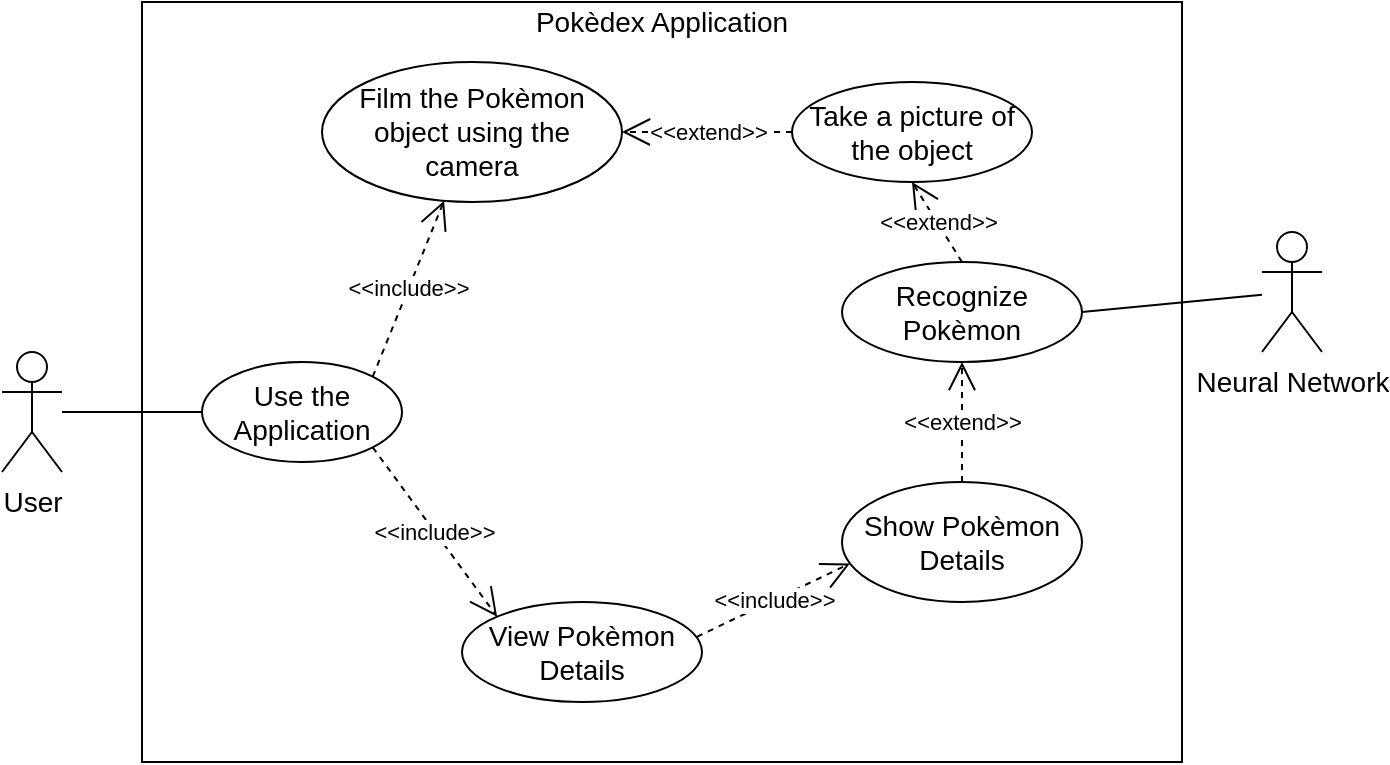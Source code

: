 <mxfile version="15.5.8" type="device"><diagram id="aWqrF0jeO3FaSPo4gbTp" name="Page-1"><mxGraphModel dx="1278" dy="521" grid="1" gridSize="10" guides="1" tooltips="1" connect="1" arrows="1" fold="1" page="1" pageScale="1" pageWidth="827" pageHeight="1169" math="0" shadow="0"><root><mxCell id="0"/><mxCell id="1" parent="0"/><mxCell id="jYjXsX_KtNpIs2tRpgjD-16" value="" style="rounded=0;whiteSpace=wrap;html=1;" parent="1" vertex="1"><mxGeometry x="100" y="110" width="520" height="380" as="geometry"/></mxCell><mxCell id="xKiKqHuYYO1nzqWuqb6E-1" value="&lt;font style=&quot;font-size: 14px&quot;&gt;User&lt;/font&gt;" style="shape=umlActor;verticalLabelPosition=bottom;verticalAlign=top;html=1;outlineConnect=0;" parent="1" vertex="1"><mxGeometry x="30" y="285" width="30" height="60" as="geometry"/></mxCell><mxCell id="xKiKqHuYYO1nzqWuqb6E-7" value="&lt;font&gt;&lt;font style=&quot;font-size: 14px&quot;&gt;View Pokèmon&lt;br&gt;Details&lt;/font&gt;&lt;br&gt;&lt;/font&gt;" style="ellipse;whiteSpace=wrap;html=1;" parent="1" vertex="1"><mxGeometry x="260" y="410" width="120" height="50" as="geometry"/></mxCell><mxCell id="xKiKqHuYYO1nzqWuqb6E-8" value="&lt;font&gt;&lt;font style=&quot;font-size: 14px&quot;&gt;Film the Pokèmon object using the camera&lt;/font&gt;&lt;br&gt;&lt;/font&gt;" style="ellipse;whiteSpace=wrap;html=1;" parent="1" vertex="1"><mxGeometry x="190" y="140" width="150" height="70" as="geometry"/></mxCell><mxCell id="xKiKqHuYYO1nzqWuqb6E-9" value="&lt;font&gt;&lt;font style=&quot;font-size: 14px&quot;&gt;Recognize Pokèmon&lt;/font&gt;&lt;br&gt;&lt;/font&gt;" style="ellipse;whiteSpace=wrap;html=1;" parent="1" vertex="1"><mxGeometry x="450" y="240" width="120" height="50" as="geometry"/></mxCell><mxCell id="xKiKqHuYYO1nzqWuqb6E-10" value="&lt;font&gt;&lt;font style=&quot;font-size: 14px&quot;&gt;Use the Application&lt;/font&gt;&lt;br&gt;&lt;/font&gt;" style="ellipse;whiteSpace=wrap;html=1;" parent="1" vertex="1"><mxGeometry x="130" y="290" width="100" height="50" as="geometry"/></mxCell><mxCell id="xKiKqHuYYO1nzqWuqb6E-11" value="&lt;font style=&quot;font-size: 14px&quot;&gt;Neural Network&lt;/font&gt;" style="shape=umlActor;verticalLabelPosition=bottom;verticalAlign=top;html=1;outlineConnect=0;" parent="1" vertex="1"><mxGeometry x="660" y="225" width="30" height="60" as="geometry"/></mxCell><mxCell id="xKiKqHuYYO1nzqWuqb6E-12" value="&lt;font&gt;&lt;font style=&quot;font-size: 14px&quot;&gt;Show Pokèmon Details&lt;/font&gt;&lt;br&gt;&lt;/font&gt;" style="ellipse;whiteSpace=wrap;html=1;" parent="1" vertex="1"><mxGeometry x="450" y="350" width="120" height="60" as="geometry"/></mxCell><mxCell id="jYjXsX_KtNpIs2tRpgjD-1" value="&amp;lt;&amp;lt;include&amp;gt;&amp;gt;" style="endArrow=open;endSize=12;dashed=1;html=1;rounded=0;exitX=1;exitY=1;exitDx=0;exitDy=0;entryX=0;entryY=0;entryDx=0;entryDy=0;" parent="1" source="xKiKqHuYYO1nzqWuqb6E-10" target="xKiKqHuYYO1nzqWuqb6E-7" edge="1"><mxGeometry width="160" relative="1" as="geometry"><mxPoint x="380" y="320" as="sourcePoint"/><mxPoint x="440" y="320" as="targetPoint"/></mxGeometry></mxCell><mxCell id="jYjXsX_KtNpIs2tRpgjD-8" value="" style="endArrow=none;html=1;rounded=0;entryX=0;entryY=0.5;entryDx=0;entryDy=0;" parent="1" target="xKiKqHuYYO1nzqWuqb6E-10" edge="1"><mxGeometry width="50" height="50" relative="1" as="geometry"><mxPoint x="60" y="315" as="sourcePoint"/><mxPoint x="120" y="220" as="targetPoint"/></mxGeometry></mxCell><mxCell id="jYjXsX_KtNpIs2tRpgjD-9" value="" style="endArrow=none;html=1;rounded=0;exitX=1;exitY=0.5;exitDx=0;exitDy=0;" parent="1" source="xKiKqHuYYO1nzqWuqb6E-9" target="xKiKqHuYYO1nzqWuqb6E-11" edge="1"><mxGeometry width="50" height="50" relative="1" as="geometry"><mxPoint x="580" y="249.71" as="sourcePoint"/><mxPoint x="730" y="250" as="targetPoint"/></mxGeometry></mxCell><mxCell id="jYjXsX_KtNpIs2tRpgjD-13" value="&amp;lt;&amp;lt;include&amp;gt;&amp;gt;" style="endArrow=open;endSize=12;dashed=1;html=1;rounded=0;exitX=1;exitY=0;exitDx=0;exitDy=0;" parent="1" source="xKiKqHuYYO1nzqWuqb6E-10" target="xKiKqHuYYO1nzqWuqb6E-8" edge="1"><mxGeometry width="160" relative="1" as="geometry"><mxPoint x="205.143" y="159.998" as="sourcePoint"/><mxPoint x="250.001" y="239.189" as="targetPoint"/></mxGeometry></mxCell><mxCell id="jYjXsX_KtNpIs2tRpgjD-14" value="&amp;lt;&amp;lt;extend&amp;gt;&amp;gt;" style="endArrow=open;endSize=12;dashed=1;html=1;rounded=0;exitX=0;exitY=0.5;exitDx=0;exitDy=0;" parent="1" source="1HRXqFUWacYyTCVBnx1h-1" edge="1"><mxGeometry width="160" relative="1" as="geometry"><mxPoint x="367.76" y="242.88" as="sourcePoint"/><mxPoint x="340" y="175" as="targetPoint"/></mxGeometry></mxCell><mxCell id="jYjXsX_KtNpIs2tRpgjD-17" value="&lt;font style=&quot;font-size: 14px&quot;&gt;Pokèdex Application&lt;/font&gt;" style="text;html=1;strokeColor=none;fillColor=none;align=center;verticalAlign=middle;whiteSpace=wrap;rounded=0;" parent="1" vertex="1"><mxGeometry x="295" y="110" width="130" height="20" as="geometry"/></mxCell><mxCell id="bbxHfL4W51b3T7-JhsEx-1" value="&amp;lt;&amp;lt;extend&amp;gt;&amp;gt;" style="endArrow=open;endSize=12;dashed=1;html=1;rounded=0;exitX=0.5;exitY=0;exitDx=0;exitDy=0;entryX=0.5;entryY=1;entryDx=0;entryDy=0;" parent="1" source="xKiKqHuYYO1nzqWuqb6E-12" target="xKiKqHuYYO1nzqWuqb6E-9" edge="1"><mxGeometry width="160" relative="1" as="geometry"><mxPoint x="465" y="301.8" as="sourcePoint"/><mxPoint x="389.72" y="345.0" as="targetPoint"/></mxGeometry></mxCell><mxCell id="bbxHfL4W51b3T7-JhsEx-2" value="&amp;lt;&amp;lt;include&amp;gt;&amp;gt;" style="endArrow=open;endSize=12;dashed=1;html=1;rounded=0;exitX=0.979;exitY=0.348;exitDx=0;exitDy=0;entryX=0.033;entryY=0.68;entryDx=0;entryDy=0;entryPerimeter=0;exitPerimeter=0;" parent="1" source="xKiKqHuYYO1nzqWuqb6E-7" target="xKiKqHuYYO1nzqWuqb6E-12" edge="1"><mxGeometry width="160" relative="1" as="geometry"><mxPoint x="369.997" y="299.997" as="sourcePoint"/><mxPoint x="431.904" y="384.783" as="targetPoint"/></mxGeometry></mxCell><mxCell id="1HRXqFUWacYyTCVBnx1h-1" value="&lt;font&gt;&lt;font style=&quot;font-size: 14px&quot;&gt;Take a picture of the object&lt;/font&gt;&lt;br&gt;&lt;/font&gt;" style="ellipse;whiteSpace=wrap;html=1;" vertex="1" parent="1"><mxGeometry x="425" y="150" width="120" height="50" as="geometry"/></mxCell><mxCell id="1HRXqFUWacYyTCVBnx1h-3" value="&amp;lt;&amp;lt;extend&amp;gt;&amp;gt;" style="endArrow=open;endSize=12;dashed=1;html=1;rounded=0;exitX=0.5;exitY=0;exitDx=0;exitDy=0;entryX=0.5;entryY=1;entryDx=0;entryDy=0;" edge="1" parent="1" source="xKiKqHuYYO1nzqWuqb6E-9" target="1HRXqFUWacYyTCVBnx1h-1"><mxGeometry width="160" relative="1" as="geometry"><mxPoint x="435" y="195" as="sourcePoint"/><mxPoint x="350" y="185" as="targetPoint"/></mxGeometry></mxCell></root></mxGraphModel></diagram></mxfile>